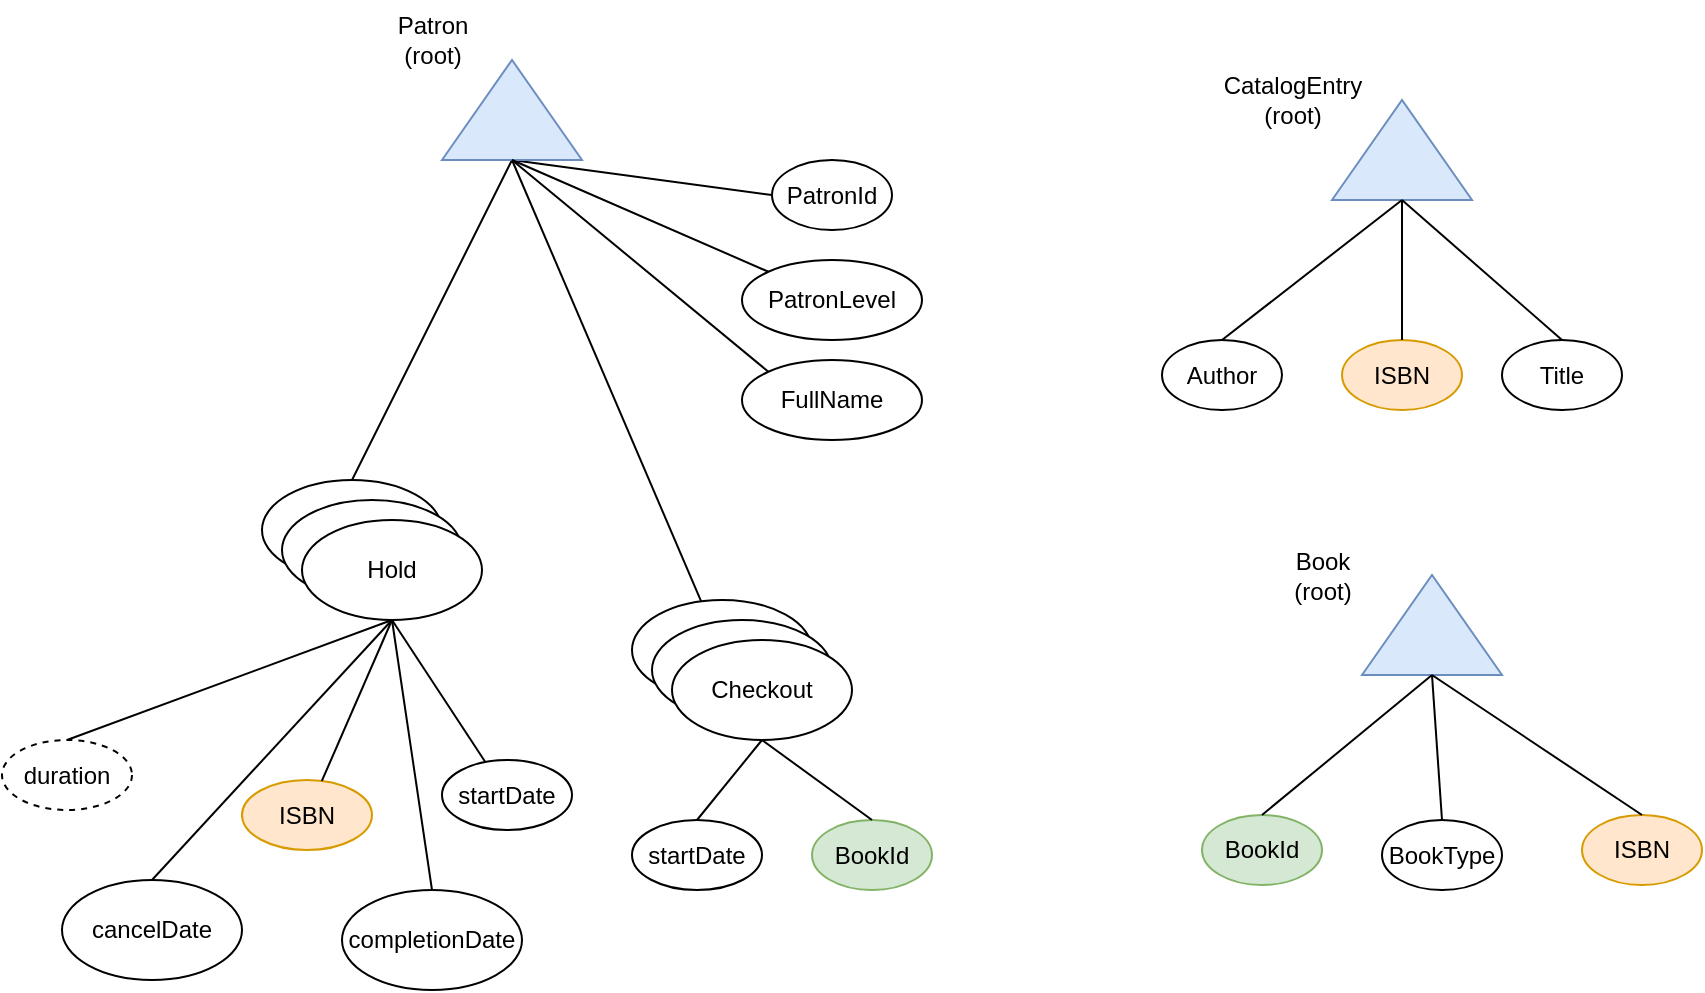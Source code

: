 <mxfile version="21.2.8" type="device">
  <diagram name="Page-1" id="gavR5szDyg5R8KdYpzYO">
    <mxGraphModel dx="2515" dy="665" grid="1" gridSize="10" guides="1" tooltips="1" connect="1" arrows="1" fold="1" page="1" pageScale="1" pageWidth="827" pageHeight="1169" math="0" shadow="0">
      <root>
        <mxCell id="0" />
        <mxCell id="1" parent="0" />
        <mxCell id="QeKhePnkp8ZtpV1KFFar-58" value="" style="group" vertex="1" connectable="0" parent="1">
          <mxGeometry x="470" y="307.5" width="250" height="177.5" as="geometry" />
        </mxCell>
        <mxCell id="QeKhePnkp8ZtpV1KFFar-35" value="" style="group" vertex="1" connectable="0" parent="QeKhePnkp8ZtpV1KFFar-58">
          <mxGeometry x="30" width="120" height="70" as="geometry" />
        </mxCell>
        <mxCell id="QeKhePnkp8ZtpV1KFFar-32" value="" style="triangle;whiteSpace=wrap;html=1;rotation=-90;fillColor=#dae8fc;strokeColor=#6c8ebf;" vertex="1" parent="QeKhePnkp8ZtpV1KFFar-35">
          <mxGeometry x="60" y="10" width="50" height="70" as="geometry" />
        </mxCell>
        <mxCell id="QeKhePnkp8ZtpV1KFFar-33" value="Book&lt;br&gt;(root)" style="text;html=1;align=center;verticalAlign=middle;resizable=0;points=[];autosize=1;strokeColor=none;fillColor=none;" vertex="1" parent="QeKhePnkp8ZtpV1KFFar-35">
          <mxGeometry x="5" width="50" height="40" as="geometry" />
        </mxCell>
        <mxCell id="QeKhePnkp8ZtpV1KFFar-36" value="BookId" style="ellipse;whiteSpace=wrap;html=1;fillColor=#d5e8d4;strokeColor=#82b366;" vertex="1" parent="QeKhePnkp8ZtpV1KFFar-58">
          <mxGeometry y="140" width="60" height="35" as="geometry" />
        </mxCell>
        <mxCell id="QeKhePnkp8ZtpV1KFFar-38" value="BookType" style="ellipse;whiteSpace=wrap;html=1;" vertex="1" parent="QeKhePnkp8ZtpV1KFFar-58">
          <mxGeometry x="90" y="142.5" width="60" height="35" as="geometry" />
        </mxCell>
        <mxCell id="QeKhePnkp8ZtpV1KFFar-39" style="rounded=0;orthogonalLoop=1;jettySize=auto;html=1;exitX=0;exitY=0.5;exitDx=0;exitDy=0;entryX=0.5;entryY=0;entryDx=0;entryDy=0;endArrow=none;endFill=0;" edge="1" parent="QeKhePnkp8ZtpV1KFFar-58" source="QeKhePnkp8ZtpV1KFFar-32" target="QeKhePnkp8ZtpV1KFFar-36">
          <mxGeometry relative="1" as="geometry" />
        </mxCell>
        <mxCell id="QeKhePnkp8ZtpV1KFFar-41" style="rounded=0;orthogonalLoop=1;jettySize=auto;html=1;exitX=0;exitY=0.5;exitDx=0;exitDy=0;entryX=0.5;entryY=0;entryDx=0;entryDy=0;endArrow=none;endFill=0;" edge="1" parent="QeKhePnkp8ZtpV1KFFar-58" source="QeKhePnkp8ZtpV1KFFar-32" target="QeKhePnkp8ZtpV1KFFar-38">
          <mxGeometry relative="1" as="geometry" />
        </mxCell>
        <mxCell id="QeKhePnkp8ZtpV1KFFar-37" value="ISBN" style="ellipse;whiteSpace=wrap;html=1;fillColor=#ffe6cc;strokeColor=#d79b00;" vertex="1" parent="QeKhePnkp8ZtpV1KFFar-58">
          <mxGeometry x="190" y="140" width="60" height="35" as="geometry" />
        </mxCell>
        <mxCell id="QeKhePnkp8ZtpV1KFFar-40" style="rounded=0;orthogonalLoop=1;jettySize=auto;html=1;exitX=0;exitY=0.5;exitDx=0;exitDy=0;entryX=0.5;entryY=0;entryDx=0;entryDy=0;endArrow=none;endFill=0;" edge="1" parent="QeKhePnkp8ZtpV1KFFar-58" source="QeKhePnkp8ZtpV1KFFar-32" target="QeKhePnkp8ZtpV1KFFar-37">
          <mxGeometry relative="1" as="geometry" />
        </mxCell>
        <mxCell id="QeKhePnkp8ZtpV1KFFar-60" value="" style="group" vertex="1" connectable="0" parent="1">
          <mxGeometry x="-70" y="40" width="405" height="445" as="geometry" />
        </mxCell>
        <mxCell id="QeKhePnkp8ZtpV1KFFar-9" value="" style="group;" vertex="1" connectable="0" parent="QeKhePnkp8ZtpV1KFFar-60">
          <mxGeometry x="70" y="240" width="110" height="70" as="geometry" />
        </mxCell>
        <mxCell id="QeKhePnkp8ZtpV1KFFar-3" value="" style="ellipse;whiteSpace=wrap;html=1;" vertex="1" parent="QeKhePnkp8ZtpV1KFFar-9">
          <mxGeometry width="90" height="50" as="geometry" />
        </mxCell>
        <mxCell id="QeKhePnkp8ZtpV1KFFar-5" value="" style="ellipse;whiteSpace=wrap;html=1;" vertex="1" parent="QeKhePnkp8ZtpV1KFFar-9">
          <mxGeometry x="10" y="10" width="90" height="50" as="geometry" />
        </mxCell>
        <mxCell id="QeKhePnkp8ZtpV1KFFar-6" value="Hold" style="ellipse;whiteSpace=wrap;html=1;" vertex="1" parent="QeKhePnkp8ZtpV1KFFar-9">
          <mxGeometry x="20" y="20" width="90" height="50" as="geometry" />
        </mxCell>
        <mxCell id="QeKhePnkp8ZtpV1KFFar-10" value="" style="group;" vertex="1" connectable="0" parent="QeKhePnkp8ZtpV1KFFar-60">
          <mxGeometry x="255" y="300" width="110" height="70" as="geometry" />
        </mxCell>
        <mxCell id="QeKhePnkp8ZtpV1KFFar-11" value="" style="ellipse;whiteSpace=wrap;html=1;" vertex="1" parent="QeKhePnkp8ZtpV1KFFar-10">
          <mxGeometry width="90" height="50" as="geometry" />
        </mxCell>
        <mxCell id="QeKhePnkp8ZtpV1KFFar-12" value="" style="ellipse;whiteSpace=wrap;html=1;" vertex="1" parent="QeKhePnkp8ZtpV1KFFar-10">
          <mxGeometry x="10" y="10" width="90" height="50" as="geometry" />
        </mxCell>
        <mxCell id="QeKhePnkp8ZtpV1KFFar-13" value="Checkout" style="ellipse;whiteSpace=wrap;html=1;" vertex="1" parent="QeKhePnkp8ZtpV1KFFar-10">
          <mxGeometry x="20" y="20" width="90" height="50" as="geometry" />
        </mxCell>
        <mxCell id="QeKhePnkp8ZtpV1KFFar-15" value="PatronId" style="ellipse;whiteSpace=wrap;html=1;" vertex="1" parent="QeKhePnkp8ZtpV1KFFar-60">
          <mxGeometry x="325" y="80" width="60" height="35" as="geometry" />
        </mxCell>
        <mxCell id="QeKhePnkp8ZtpV1KFFar-18" value="ISBN" style="ellipse;whiteSpace=wrap;html=1;fillColor=#ffe6cc;strokeColor=#d79b00;" vertex="1" parent="QeKhePnkp8ZtpV1KFFar-60">
          <mxGeometry x="60" y="390" width="65" height="35" as="geometry" />
        </mxCell>
        <mxCell id="QeKhePnkp8ZtpV1KFFar-19" value="" style="rounded=0;orthogonalLoop=1;jettySize=auto;html=1;endArrow=none;endFill=0;exitX=0.5;exitY=1;exitDx=0;exitDy=0;" edge="1" parent="QeKhePnkp8ZtpV1KFFar-60" source="QeKhePnkp8ZtpV1KFFar-6" target="QeKhePnkp8ZtpV1KFFar-18">
          <mxGeometry relative="1" as="geometry" />
        </mxCell>
        <mxCell id="QeKhePnkp8ZtpV1KFFar-20" style="rounded=0;orthogonalLoop=1;jettySize=auto;html=1;exitX=0;exitY=0.5;exitDx=0;exitDy=0;entryX=0.5;entryY=0;entryDx=0;entryDy=0;endArrow=none;endFill=0;" edge="1" parent="QeKhePnkp8ZtpV1KFFar-60" source="QeKhePnkp8ZtpV1KFFar-1" target="QeKhePnkp8ZtpV1KFFar-3">
          <mxGeometry relative="1" as="geometry" />
        </mxCell>
        <mxCell id="QeKhePnkp8ZtpV1KFFar-21" style="rounded=0;orthogonalLoop=1;jettySize=auto;html=1;exitX=0;exitY=0.5;exitDx=0;exitDy=0;endArrow=none;endFill=0;" edge="1" parent="QeKhePnkp8ZtpV1KFFar-60" source="QeKhePnkp8ZtpV1KFFar-1" target="QeKhePnkp8ZtpV1KFFar-11">
          <mxGeometry relative="1" as="geometry" />
        </mxCell>
        <mxCell id="QeKhePnkp8ZtpV1KFFar-24" style="rounded=0;orthogonalLoop=1;jettySize=auto;html=1;exitX=0;exitY=0.5;exitDx=0;exitDy=0;entryX=0;entryY=0.5;entryDx=0;entryDy=0;endArrow=none;endFill=0;" edge="1" parent="QeKhePnkp8ZtpV1KFFar-60" source="QeKhePnkp8ZtpV1KFFar-1" target="QeKhePnkp8ZtpV1KFFar-15">
          <mxGeometry relative="1" as="geometry" />
        </mxCell>
        <mxCell id="QeKhePnkp8ZtpV1KFFar-22" value="PatronLevel" style="ellipse;whiteSpace=wrap;html=1;" vertex="1" parent="QeKhePnkp8ZtpV1KFFar-60">
          <mxGeometry x="310" y="130" width="90" height="40" as="geometry" />
        </mxCell>
        <mxCell id="QeKhePnkp8ZtpV1KFFar-23" value="FullName" style="ellipse;whiteSpace=wrap;html=1;" vertex="1" parent="QeKhePnkp8ZtpV1KFFar-60">
          <mxGeometry x="310" y="180" width="90" height="40" as="geometry" />
        </mxCell>
        <mxCell id="QeKhePnkp8ZtpV1KFFar-27" value="startDate" style="ellipse;whiteSpace=wrap;html=1;" vertex="1" parent="QeKhePnkp8ZtpV1KFFar-60">
          <mxGeometry x="160" y="380" width="65" height="35" as="geometry" />
        </mxCell>
        <mxCell id="QeKhePnkp8ZtpV1KFFar-29" style="rounded=0;orthogonalLoop=1;jettySize=auto;html=1;exitX=0.5;exitY=1;exitDx=0;exitDy=0;endArrow=none;endFill=0;" edge="1" parent="QeKhePnkp8ZtpV1KFFar-60" source="QeKhePnkp8ZtpV1KFFar-6" target="QeKhePnkp8ZtpV1KFFar-27">
          <mxGeometry relative="1" as="geometry" />
        </mxCell>
        <mxCell id="QeKhePnkp8ZtpV1KFFar-34" value="" style="group" vertex="1" connectable="0" parent="QeKhePnkp8ZtpV1KFFar-60">
          <mxGeometry x="125" width="105" height="80" as="geometry" />
        </mxCell>
        <mxCell id="QeKhePnkp8ZtpV1KFFar-1" value="" style="triangle;whiteSpace=wrap;html=1;rotation=-90;fillColor=#dae8fc;strokeColor=#6c8ebf;" vertex="1" parent="QeKhePnkp8ZtpV1KFFar-34">
          <mxGeometry x="45" y="20" width="50" height="70" as="geometry" />
        </mxCell>
        <mxCell id="QeKhePnkp8ZtpV1KFFar-7" value="Patron&lt;br&gt;(root)" style="text;html=1;align=center;verticalAlign=middle;resizable=0;points=[];autosize=1;strokeColor=none;fillColor=none;" vertex="1" parent="QeKhePnkp8ZtpV1KFFar-34">
          <mxGeometry width="60" height="40" as="geometry" />
        </mxCell>
        <mxCell id="QeKhePnkp8ZtpV1KFFar-25" style="rounded=0;orthogonalLoop=1;jettySize=auto;html=1;exitX=0;exitY=0.5;exitDx=0;exitDy=0;entryX=0;entryY=0;entryDx=0;entryDy=0;endArrow=none;endFill=0;" edge="1" parent="QeKhePnkp8ZtpV1KFFar-60" source="QeKhePnkp8ZtpV1KFFar-1" target="QeKhePnkp8ZtpV1KFFar-22">
          <mxGeometry relative="1" as="geometry" />
        </mxCell>
        <mxCell id="QeKhePnkp8ZtpV1KFFar-54" value="startDate" style="ellipse;whiteSpace=wrap;html=1;" vertex="1" parent="QeKhePnkp8ZtpV1KFFar-60">
          <mxGeometry x="255" y="410" width="65" height="35" as="geometry" />
        </mxCell>
        <mxCell id="QeKhePnkp8ZtpV1KFFar-55" value="BookId" style="ellipse;whiteSpace=wrap;html=1;fillColor=#d5e8d4;strokeColor=#82b366;" vertex="1" parent="QeKhePnkp8ZtpV1KFFar-60">
          <mxGeometry x="345" y="410" width="60" height="35" as="geometry" />
        </mxCell>
        <mxCell id="QeKhePnkp8ZtpV1KFFar-56" style="rounded=0;orthogonalLoop=1;jettySize=auto;html=1;exitX=0.5;exitY=1;exitDx=0;exitDy=0;entryX=0.5;entryY=0;entryDx=0;entryDy=0;endArrow=none;endFill=0;" edge="1" parent="QeKhePnkp8ZtpV1KFFar-60" source="QeKhePnkp8ZtpV1KFFar-13" target="QeKhePnkp8ZtpV1KFFar-55">
          <mxGeometry relative="1" as="geometry" />
        </mxCell>
        <mxCell id="QeKhePnkp8ZtpV1KFFar-57" style="rounded=0;orthogonalLoop=1;jettySize=auto;html=1;exitX=0.5;exitY=1;exitDx=0;exitDy=0;entryX=0.5;entryY=0;entryDx=0;entryDy=0;endArrow=none;endFill=0;" edge="1" parent="QeKhePnkp8ZtpV1KFFar-60" source="QeKhePnkp8ZtpV1KFFar-13" target="QeKhePnkp8ZtpV1KFFar-54">
          <mxGeometry relative="1" as="geometry" />
        </mxCell>
        <mxCell id="QeKhePnkp8ZtpV1KFFar-26" style="rounded=0;orthogonalLoop=1;jettySize=auto;html=1;exitX=0;exitY=0.5;exitDx=0;exitDy=0;entryX=0;entryY=0;entryDx=0;entryDy=0;endArrow=none;endFill=0;" edge="1" parent="QeKhePnkp8ZtpV1KFFar-60" source="QeKhePnkp8ZtpV1KFFar-1" target="QeKhePnkp8ZtpV1KFFar-23">
          <mxGeometry relative="1" as="geometry" />
        </mxCell>
        <mxCell id="QeKhePnkp8ZtpV1KFFar-61" value="completionDate" style="ellipse;whiteSpace=wrap;html=1;" vertex="1" parent="1">
          <mxGeometry x="40" y="485" width="90" height="50" as="geometry" />
        </mxCell>
        <mxCell id="QeKhePnkp8ZtpV1KFFar-62" value="cancelDate" style="ellipse;whiteSpace=wrap;html=1;" vertex="1" parent="1">
          <mxGeometry x="-100" y="480" width="90" height="50" as="geometry" />
        </mxCell>
        <mxCell id="QeKhePnkp8ZtpV1KFFar-28" value="duration" style="ellipse;whiteSpace=wrap;html=1;dashed=1;" vertex="1" parent="1">
          <mxGeometry x="-130" y="410" width="65" height="35" as="geometry" />
        </mxCell>
        <mxCell id="QeKhePnkp8ZtpV1KFFar-30" style="rounded=0;orthogonalLoop=1;jettySize=auto;html=1;exitX=0.5;exitY=1;exitDx=0;exitDy=0;entryX=0.5;entryY=0;entryDx=0;entryDy=0;endArrow=none;endFill=0;" edge="1" parent="1" source="QeKhePnkp8ZtpV1KFFar-6" target="QeKhePnkp8ZtpV1KFFar-28">
          <mxGeometry relative="1" as="geometry" />
        </mxCell>
        <mxCell id="QeKhePnkp8ZtpV1KFFar-63" style="rounded=0;orthogonalLoop=1;jettySize=auto;html=1;exitX=0.5;exitY=1;exitDx=0;exitDy=0;entryX=0.5;entryY=0;entryDx=0;entryDy=0;endArrow=none;endFill=0;" edge="1" parent="1" source="QeKhePnkp8ZtpV1KFFar-6" target="QeKhePnkp8ZtpV1KFFar-61">
          <mxGeometry relative="1" as="geometry" />
        </mxCell>
        <mxCell id="QeKhePnkp8ZtpV1KFFar-64" style="rounded=0;orthogonalLoop=1;jettySize=auto;html=1;exitX=0.5;exitY=1;exitDx=0;exitDy=0;entryX=0.5;entryY=0;entryDx=0;entryDy=0;endArrow=none;endFill=0;" edge="1" parent="1" source="QeKhePnkp8ZtpV1KFFar-6" target="QeKhePnkp8ZtpV1KFFar-62">
          <mxGeometry relative="1" as="geometry" />
        </mxCell>
        <mxCell id="QeKhePnkp8ZtpV1KFFar-72" value="" style="group" vertex="1" connectable="0" parent="1">
          <mxGeometry x="485" y="70" width="195" height="175" as="geometry" />
        </mxCell>
        <mxCell id="QeKhePnkp8ZtpV1KFFar-59" value="" style="group" vertex="1" connectable="0" parent="QeKhePnkp8ZtpV1KFFar-72">
          <mxGeometry width="120" height="175" as="geometry" />
        </mxCell>
        <mxCell id="QeKhePnkp8ZtpV1KFFar-45" value="" style="group" vertex="1" connectable="0" parent="QeKhePnkp8ZtpV1KFFar-59">
          <mxGeometry width="120" height="70" as="geometry" />
        </mxCell>
        <mxCell id="QeKhePnkp8ZtpV1KFFar-46" value="" style="triangle;whiteSpace=wrap;html=1;rotation=-90;fillColor=#dae8fc;strokeColor=#6c8ebf;" vertex="1" parent="QeKhePnkp8ZtpV1KFFar-45">
          <mxGeometry x="60" y="10" width="50" height="70" as="geometry" />
        </mxCell>
        <mxCell id="QeKhePnkp8ZtpV1KFFar-47" value="CatalogEntry&lt;br&gt;(root)" style="text;html=1;align=center;verticalAlign=middle;resizable=0;points=[];autosize=1;strokeColor=none;fillColor=none;" vertex="1" parent="QeKhePnkp8ZtpV1KFFar-45">
          <mxGeometry x="-15" width="90" height="40" as="geometry" />
        </mxCell>
        <mxCell id="QeKhePnkp8ZtpV1KFFar-66" value="Author" style="ellipse;whiteSpace=wrap;html=1;" vertex="1" parent="QeKhePnkp8ZtpV1KFFar-59">
          <mxGeometry x="-35" y="140" width="60" height="35" as="geometry" />
        </mxCell>
        <mxCell id="QeKhePnkp8ZtpV1KFFar-70" style="edgeStyle=none;shape=connector;rounded=0;orthogonalLoop=1;jettySize=auto;html=1;exitX=0;exitY=0.5;exitDx=0;exitDy=0;entryX=0.5;entryY=0;entryDx=0;entryDy=0;labelBackgroundColor=default;strokeColor=default;fontFamily=Helvetica;fontSize=11;fontColor=default;endArrow=none;endFill=0;" edge="1" parent="QeKhePnkp8ZtpV1KFFar-59" source="QeKhePnkp8ZtpV1KFFar-46" target="QeKhePnkp8ZtpV1KFFar-66">
          <mxGeometry relative="1" as="geometry" />
        </mxCell>
        <mxCell id="QeKhePnkp8ZtpV1KFFar-49" value="ISBN" style="ellipse;whiteSpace=wrap;html=1;fillColor=#ffe6cc;strokeColor=#d79b00;" vertex="1" parent="QeKhePnkp8ZtpV1KFFar-59">
          <mxGeometry x="55" y="140" width="60" height="35" as="geometry" />
        </mxCell>
        <mxCell id="QeKhePnkp8ZtpV1KFFar-52" style="rounded=0;orthogonalLoop=1;jettySize=auto;html=1;exitX=0;exitY=0.5;exitDx=0;exitDy=0;entryX=0.5;entryY=0;entryDx=0;entryDy=0;endArrow=none;endFill=0;" edge="1" parent="QeKhePnkp8ZtpV1KFFar-59" source="QeKhePnkp8ZtpV1KFFar-46" target="QeKhePnkp8ZtpV1KFFar-49">
          <mxGeometry relative="1" as="geometry" />
        </mxCell>
        <mxCell id="QeKhePnkp8ZtpV1KFFar-65" value="Title" style="ellipse;whiteSpace=wrap;html=1;" vertex="1" parent="QeKhePnkp8ZtpV1KFFar-72">
          <mxGeometry x="135" y="140" width="60" height="35" as="geometry" />
        </mxCell>
        <mxCell id="QeKhePnkp8ZtpV1KFFar-71" style="edgeStyle=none;shape=connector;rounded=0;orthogonalLoop=1;jettySize=auto;html=1;exitX=0;exitY=0.5;exitDx=0;exitDy=0;entryX=0.5;entryY=0;entryDx=0;entryDy=0;labelBackgroundColor=default;strokeColor=default;fontFamily=Helvetica;fontSize=11;fontColor=default;endArrow=none;endFill=0;" edge="1" parent="QeKhePnkp8ZtpV1KFFar-72" source="QeKhePnkp8ZtpV1KFFar-46" target="QeKhePnkp8ZtpV1KFFar-65">
          <mxGeometry relative="1" as="geometry" />
        </mxCell>
      </root>
    </mxGraphModel>
  </diagram>
</mxfile>
